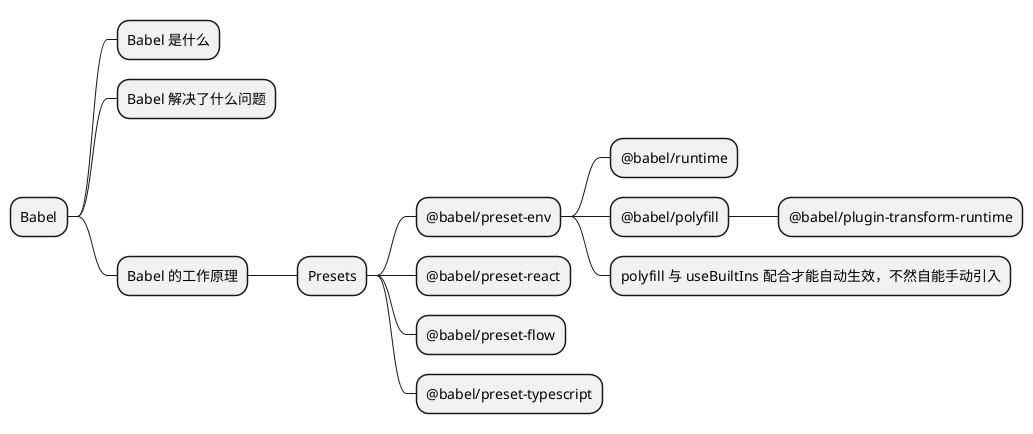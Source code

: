 @startmindmap main
* Babel
** Babel 是什么
** Babel 解决了什么问题
** Babel 的工作原理
*** Presets
**** @babel/preset-env
***** @babel/runtime
***** @babel/polyfill
****** @babel/plugin-transform-runtime
***** polyfill 与 useBuiltIns 配合才能自动生效，不然自能手动引入
**** @babel/preset-react
**** @babel/preset-flow
**** @babel/preset-typescript
@endmindmap
